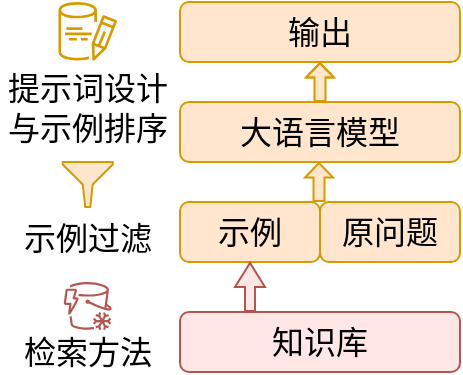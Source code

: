 <mxfile version="24.7.16">
  <diagram name="第 1 页" id="DtDPHzo9BjWapjaKtN3R">
    <mxGraphModel dx="789" dy="402" grid="1" gridSize="10" guides="1" tooltips="1" connect="1" arrows="1" fold="1" page="1" pageScale="1" pageWidth="1169" pageHeight="827" math="0" shadow="0">
      <root>
        <mxCell id="0" />
        <mxCell id="1" parent="0" />
        <mxCell id="q3679WqarNIwKBmOd71S-1" value="示例" style="rounded=1;whiteSpace=wrap;html=1;fontSize=16;fillColor=#ffe6cc;strokeColor=#d79b00;" vertex="1" parent="1">
          <mxGeometry x="220" y="460" width="70" height="30" as="geometry" />
        </mxCell>
        <mxCell id="q3679WqarNIwKBmOd71S-2" value="原问题" style="rounded=1;whiteSpace=wrap;html=1;fontSize=16;fillColor=#ffe6cc;strokeColor=#d79b00;" vertex="1" parent="1">
          <mxGeometry x="290" y="460" width="70" height="30" as="geometry" />
        </mxCell>
        <mxCell id="q3679WqarNIwKBmOd71S-10" style="edgeStyle=orthogonalEdgeStyle;rounded=0;orthogonalLoop=1;jettySize=auto;html=1;entryX=0.5;entryY=1;entryDx=0;entryDy=0;shape=flexArrow;endWidth=7.5;endSize=2.085;width=5.5;fillColor=#ffe6cc;strokeColor=#d79b00;" edge="1" parent="1" source="q3679WqarNIwKBmOd71S-3" target="q3679WqarNIwKBmOd71S-4">
          <mxGeometry relative="1" as="geometry" />
        </mxCell>
        <mxCell id="q3679WqarNIwKBmOd71S-3" value="大语言模型" style="rounded=1;whiteSpace=wrap;html=1;fontSize=16;fillColor=#ffe6cc;strokeColor=#d79b00;" vertex="1" parent="1">
          <mxGeometry x="220" y="410" width="140" height="30" as="geometry" />
        </mxCell>
        <mxCell id="q3679WqarNIwKBmOd71S-4" value="输出" style="rounded=1;whiteSpace=wrap;html=1;fontSize=16;fillColor=#ffe6cc;strokeColor=#d79b00;" vertex="1" parent="1">
          <mxGeometry x="220" y="360" width="140" height="30" as="geometry" />
        </mxCell>
        <mxCell id="q3679WqarNIwKBmOd71S-13" style="edgeStyle=orthogonalEdgeStyle;rounded=0;orthogonalLoop=1;jettySize=auto;html=1;entryX=0.5;entryY=1;entryDx=0;entryDy=0;exitX=0.25;exitY=0;exitDx=0;exitDy=0;shape=flexArrow;endWidth=9;endSize=3.665;width=5;fillColor=#FFE7E5;strokeColor=#b85450;" edge="1" parent="1" source="q3679WqarNIwKBmOd71S-12" target="q3679WqarNIwKBmOd71S-1">
          <mxGeometry relative="1" as="geometry" />
        </mxCell>
        <mxCell id="q3679WqarNIwKBmOd71S-12" value="知识库" style="rounded=1;whiteSpace=wrap;html=1;strokeColor=#b85450;align=center;verticalAlign=middle;fontFamily=Helvetica;fontSize=16;fillColor=#FFE7E5;" vertex="1" parent="1">
          <mxGeometry x="220" y="515" width="140" height="30" as="geometry" />
        </mxCell>
        <mxCell id="q3679WqarNIwKBmOd71S-20" style="edgeStyle=orthogonalEdgeStyle;rounded=0;orthogonalLoop=1;jettySize=auto;html=1;entryX=0.5;entryY=1;entryDx=0;entryDy=0;shape=flexArrow;endWidth=7.5;endSize=2.085;width=5.5;fillColor=#ffe6cc;strokeColor=#d79b00;" edge="1" parent="1">
          <mxGeometry relative="1" as="geometry">
            <mxPoint x="289.5" y="460" as="sourcePoint" />
            <mxPoint x="289.5" y="440" as="targetPoint" />
          </mxGeometry>
        </mxCell>
        <mxCell id="q3679WqarNIwKBmOd71S-26" value="" style="group" vertex="1" connectable="0" parent="1">
          <mxGeometry x="138.88" y="500" width="70" height="45" as="geometry" />
        </mxCell>
        <mxCell id="q3679WqarNIwKBmOd71S-14" value="" style="sketch=0;outlineConnect=0;fillColor=#B85450;strokeColor=#b85450;dashed=0;verticalLabelPosition=bottom;verticalAlign=top;align=center;html=1;fontSize=12;fontStyle=0;aspect=fixed;pointerEvents=1;shape=mxgraph.aws4.simple_storage_service_s3_glacier_instant_retrieval;strokeWidth=12;" vertex="1" parent="q3679WqarNIwKBmOd71S-26">
          <mxGeometry x="23" width="24" height="24" as="geometry" />
        </mxCell>
        <mxCell id="q3679WqarNIwKBmOd71S-15" value="检索方法" style="text;html=1;align=center;verticalAlign=middle;whiteSpace=wrap;rounded=0;fontSize=16;" vertex="1" parent="q3679WqarNIwKBmOd71S-26">
          <mxGeometry y="25" width="70" height="20" as="geometry" />
        </mxCell>
        <mxCell id="q3679WqarNIwKBmOd71S-28" value="" style="group" vertex="1" connectable="0" parent="1">
          <mxGeometry x="130" y="360" width="87.75" height="80" as="geometry" />
        </mxCell>
        <mxCell id="q3679WqarNIwKBmOd71S-22" value="" style="sketch=0;outlineConnect=0;fillColor=#D79B00;strokeColor=#D79B00;dashed=0;verticalLabelPosition=bottom;verticalAlign=top;align=center;html=1;fontSize=16;fontStyle=0;aspect=fixed;pointerEvents=1;shape=mxgraph.aws4.rds_optimized_writes;" vertex="1" parent="q3679WqarNIwKBmOd71S-28">
          <mxGeometry x="29.23" width="29.29" height="29.29" as="geometry" />
        </mxCell>
        <mxCell id="q3679WqarNIwKBmOd71S-24" value="提示词设计与示例排序" style="text;html=1;align=center;verticalAlign=middle;whiteSpace=wrap;rounded=0;fontSize=16;" vertex="1" parent="q3679WqarNIwKBmOd71S-28">
          <mxGeometry y="33.002" width="87.75" height="40.479" as="geometry" />
        </mxCell>
        <mxCell id="q3679WqarNIwKBmOd71S-29" value="" style="sketch=0;aspect=fixed;pointerEvents=1;shadow=0;dashed=0;html=1;strokeColor=#d79b00;labelPosition=center;verticalLabelPosition=bottom;verticalAlign=top;align=center;fillColor=#ffe6cc;shape=mxgraph.mscae.enterprise.filter" vertex="1" parent="1">
          <mxGeometry x="161.37" y="440" width="25" height="22.5" as="geometry" />
        </mxCell>
        <mxCell id="q3679WqarNIwKBmOd71S-30" value="示例过滤" style="text;html=1;align=center;verticalAlign=middle;whiteSpace=wrap;rounded=0;fontSize=16;" vertex="1" parent="1">
          <mxGeometry x="136.93" y="462.5" width="73.88" height="30" as="geometry" />
        </mxCell>
      </root>
    </mxGraphModel>
  </diagram>
</mxfile>
